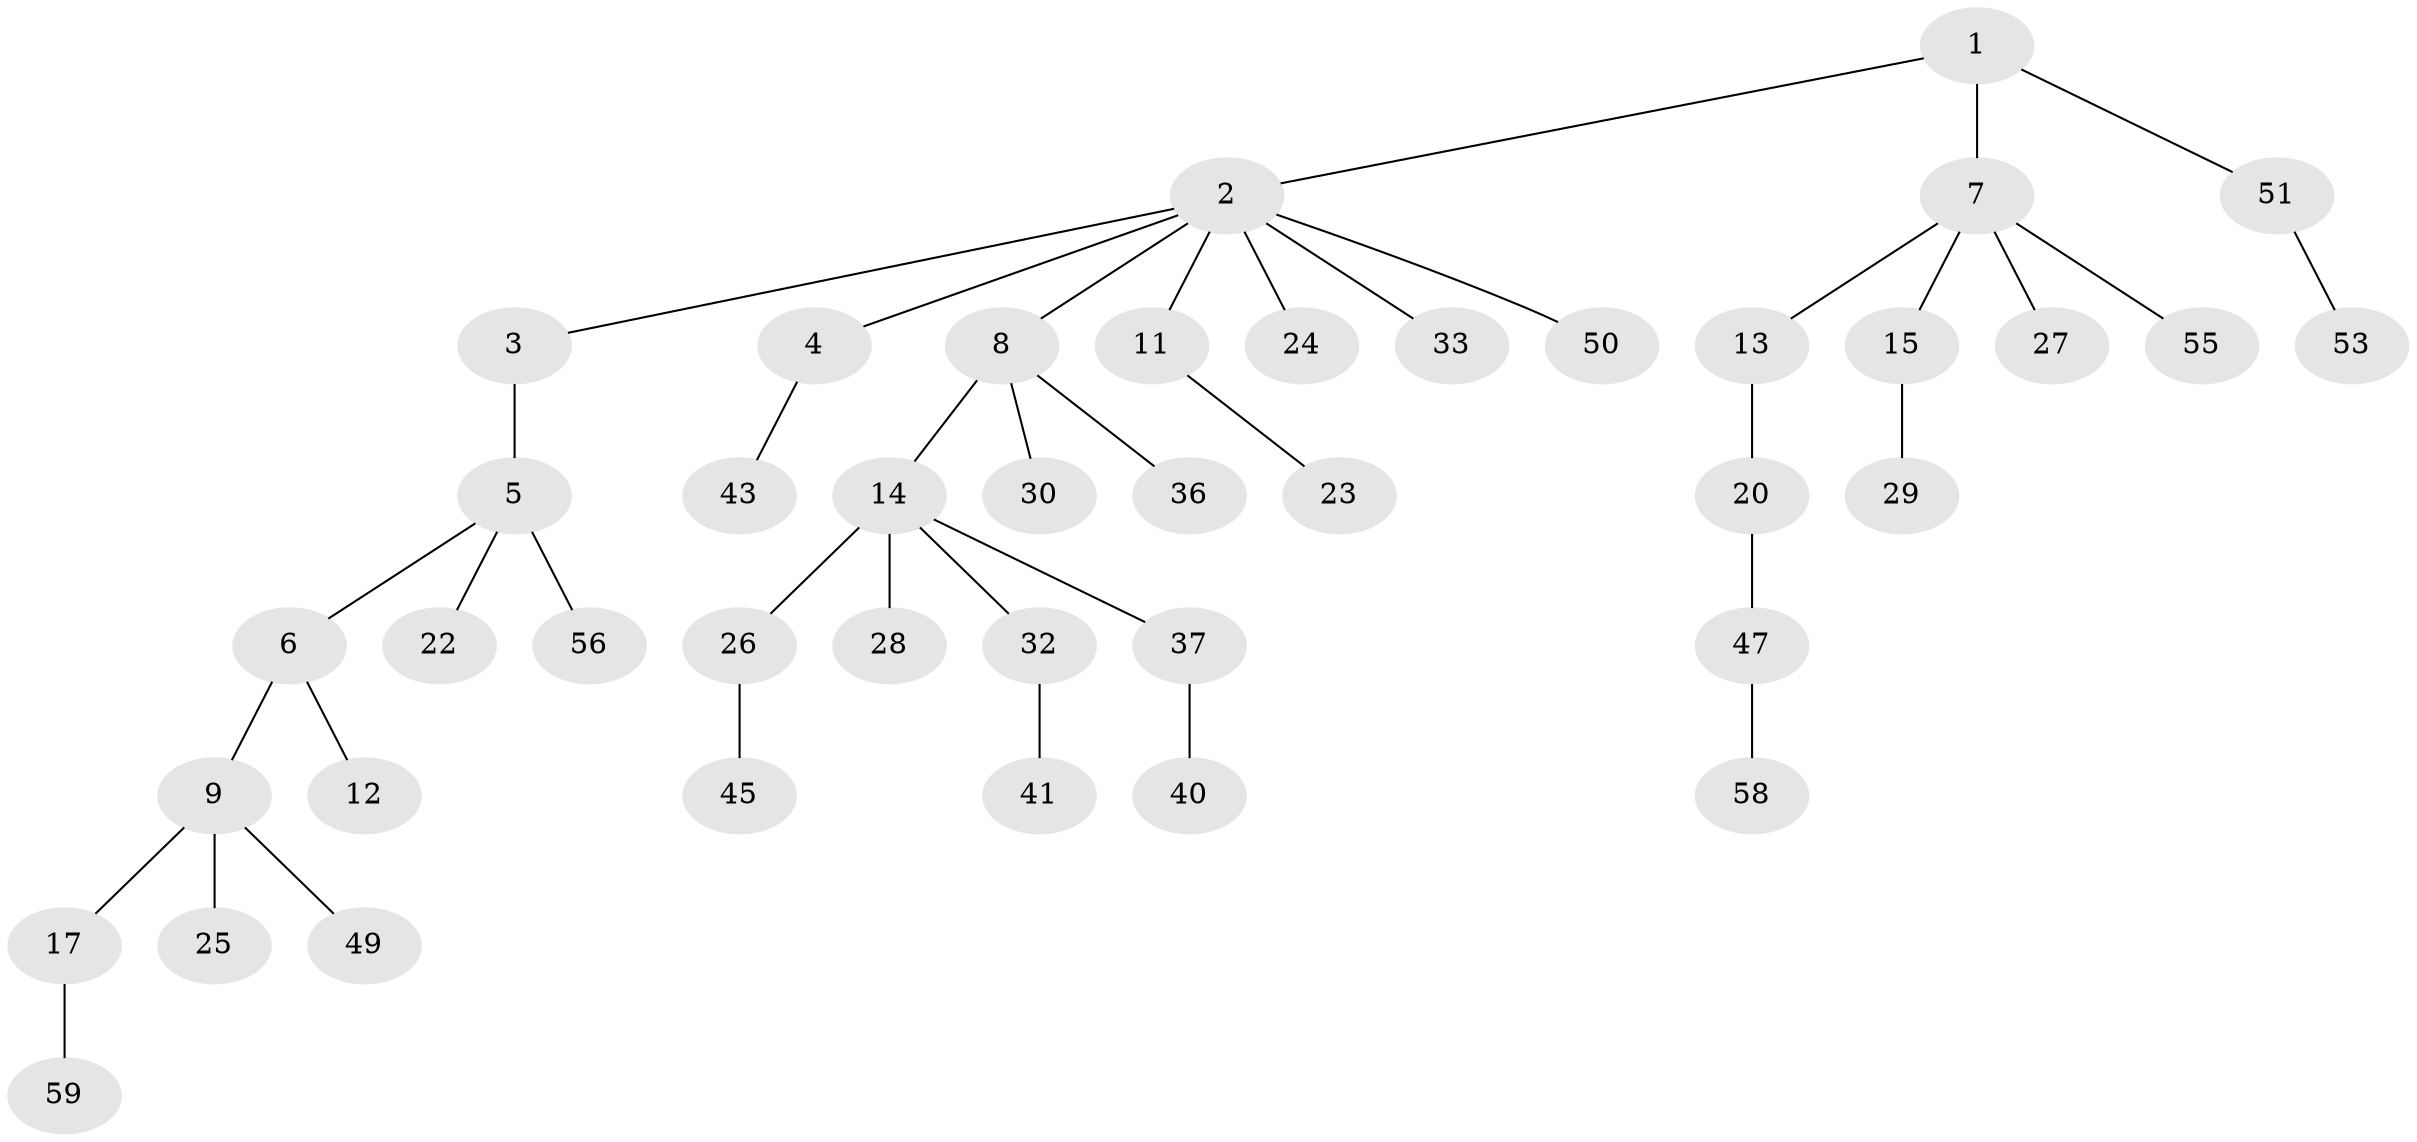 // original degree distribution, {4: 0.06666666666666667, 7: 0.016666666666666666, 2: 0.26666666666666666, 3: 0.13333333333333333, 5: 0.03333333333333333, 1: 0.48333333333333334}
// Generated by graph-tools (version 1.1) at 2025/11/02/27/25 16:11:26]
// undirected, 42 vertices, 41 edges
graph export_dot {
graph [start="1"]
  node [color=gray90,style=filled];
  1 [super="+48"];
  2 [super="+19"];
  3;
  4 [super="+46"];
  5 [super="+52"];
  6 [super="+21"];
  7 [super="+42"];
  8 [super="+10"];
  9 [super="+16"];
  11 [super="+38"];
  12;
  13 [super="+31"];
  14 [super="+18"];
  15;
  17 [super="+44"];
  20 [super="+57"];
  22 [super="+34"];
  23;
  24 [super="+54"];
  25;
  26 [super="+35"];
  27;
  28;
  29 [super="+39"];
  30;
  32;
  33;
  36;
  37;
  40;
  41;
  43;
  45;
  47;
  49;
  50;
  51;
  53;
  55 [super="+60"];
  56;
  58;
  59;
  1 -- 2;
  1 -- 7;
  1 -- 51;
  2 -- 3;
  2 -- 4;
  2 -- 8;
  2 -- 11;
  2 -- 24;
  2 -- 33;
  2 -- 50;
  3 -- 5;
  4 -- 43;
  5 -- 6;
  5 -- 22;
  5 -- 56;
  6 -- 9;
  6 -- 12;
  7 -- 13;
  7 -- 15;
  7 -- 27;
  7 -- 55;
  8 -- 30;
  8 -- 36;
  8 -- 14;
  9 -- 25;
  9 -- 17;
  9 -- 49;
  11 -- 23;
  13 -- 20;
  14 -- 26;
  14 -- 28;
  14 -- 32;
  14 -- 37;
  15 -- 29;
  17 -- 59;
  20 -- 47;
  26 -- 45;
  32 -- 41;
  37 -- 40;
  47 -- 58;
  51 -- 53;
}
